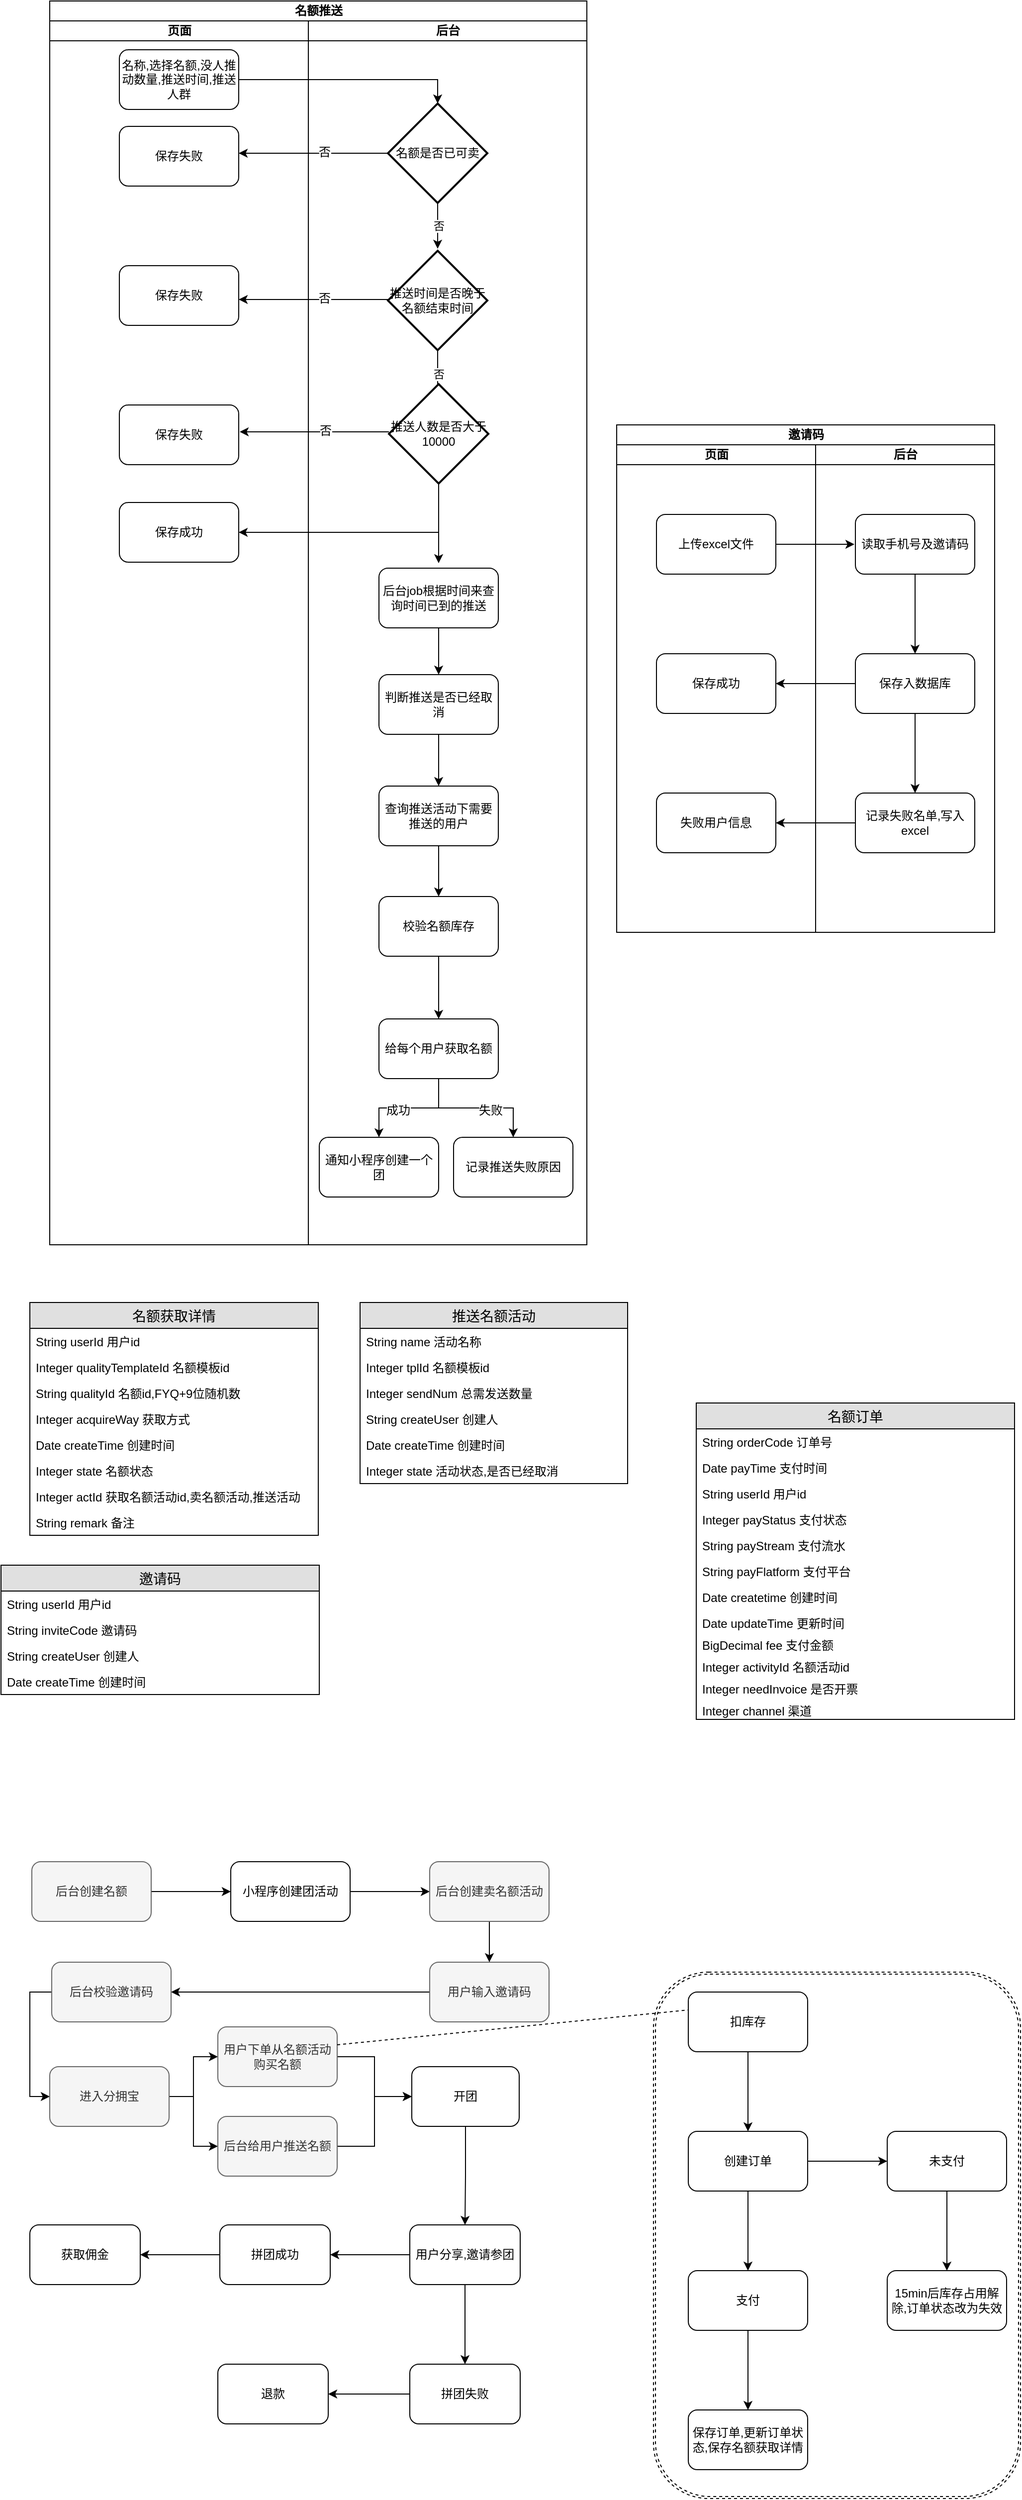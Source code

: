 <mxfile version="10.8.4" type="github"><diagram id="AtNlVmIraOOG0u-lDxDG" name="1"><mxGraphModel dx="2140" dy="921" grid="1" gridSize="10" guides="1" tooltips="1" connect="1" arrows="1" fold="1" page="1" pageScale="1" pageWidth="827" pageHeight="1169" math="0" shadow="0"><root><mxCell id="0"/><mxCell id="1" parent="0"/><mxCell id="t85B3leqG-ow3zHS18mw-20" value="" style="shape=ext;double=1;rounded=1;whiteSpace=wrap;html=1;dashed=1;" vertex="1" parent="1"><mxGeometry x="337" y="2061" width="369" height="529" as="geometry"/></mxCell><mxCell id="OOBTWMKRRxpQE-zu-w4I-24" value="名额推送" style="swimlane;html=1;childLayout=stackLayout;resizeParent=1;resizeParentMax=0;startSize=20;" parent="1" vertex="1"><mxGeometry x="-270" y="80" width="540" height="1250" as="geometry"/></mxCell><mxCell id="OOBTWMKRRxpQE-zu-w4I-25" value="页面" style="swimlane;html=1;startSize=20;" parent="OOBTWMKRRxpQE-zu-w4I-24" vertex="1"><mxGeometry y="20" width="260" height="1230" as="geometry"><mxRectangle y="20" width="60" height="1100" as="alternateBounds"/></mxGeometry></mxCell><mxCell id="OOBTWMKRRxpQE-zu-w4I-28" value="名称,选择名额,没人推动数量,推送时间,推送人群" style="rounded=1;whiteSpace=wrap;html=1;" parent="OOBTWMKRRxpQE-zu-w4I-25" vertex="1"><mxGeometry x="70" y="29" width="120" height="60" as="geometry"/></mxCell><mxCell id="OOBTWMKRRxpQE-zu-w4I-40" value="保存失败" style="rounded=1;whiteSpace=wrap;html=1;" parent="OOBTWMKRRxpQE-zu-w4I-25" vertex="1"><mxGeometry x="70" y="106" width="120" height="60" as="geometry"/></mxCell><mxCell id="OOBTWMKRRxpQE-zu-w4I-45" value="保存失败" style="rounded=1;whiteSpace=wrap;html=1;" parent="OOBTWMKRRxpQE-zu-w4I-25" vertex="1"><mxGeometry x="70" y="246" width="120" height="60" as="geometry"/></mxCell><mxCell id="OOBTWMKRRxpQE-zu-w4I-49" value="保存失败" style="rounded=1;whiteSpace=wrap;html=1;" parent="OOBTWMKRRxpQE-zu-w4I-25" vertex="1"><mxGeometry x="70" y="386" width="120" height="60" as="geometry"/></mxCell><mxCell id="OOBTWMKRRxpQE-zu-w4I-55" value="保存成功" style="rounded=1;whiteSpace=wrap;html=1;" parent="OOBTWMKRRxpQE-zu-w4I-25" vertex="1"><mxGeometry x="70" y="484" width="120" height="60" as="geometry"/></mxCell><mxCell id="OOBTWMKRRxpQE-zu-w4I-26" value="后台" style="swimlane;html=1;startSize=20;" parent="OOBTWMKRRxpQE-zu-w4I-24" vertex="1"><mxGeometry x="260" y="20" width="280" height="1230" as="geometry"><mxRectangle x="60" y="20" width="60" height="1100" as="alternateBounds"/></mxGeometry></mxCell><mxCell id="OOBTWMKRRxpQE-zu-w4I-37" value="名额是否已可卖" style="strokeWidth=2;html=1;shape=mxgraph.flowchart.decision;whiteSpace=wrap;" parent="OOBTWMKRRxpQE-zu-w4I-26" vertex="1"><mxGeometry x="80" y="83" width="100" height="100" as="geometry"/></mxCell><mxCell id="OOBTWMKRRxpQE-zu-w4I-53" value="否" style="edgeStyle=orthogonalEdgeStyle;rounded=0;orthogonalLoop=1;jettySize=auto;html=1;" parent="OOBTWMKRRxpQE-zu-w4I-26" source="OOBTWMKRRxpQE-zu-w4I-44" edge="1"><mxGeometry relative="1" as="geometry"><mxPoint x="130" y="379" as="targetPoint"/></mxGeometry></mxCell><mxCell id="OOBTWMKRRxpQE-zu-w4I-44" value="推送时间是否晚于名额结束时间" style="strokeWidth=2;html=1;shape=mxgraph.flowchart.decision;whiteSpace=wrap;" parent="OOBTWMKRRxpQE-zu-w4I-26" vertex="1"><mxGeometry x="80" y="231" width="100" height="100" as="geometry"/></mxCell><mxCell id="OOBTWMKRRxpQE-zu-w4I-59" value="" style="edgeStyle=orthogonalEdgeStyle;rounded=0;orthogonalLoop=1;jettySize=auto;html=1;" parent="OOBTWMKRRxpQE-zu-w4I-26" source="OOBTWMKRRxpQE-zu-w4I-52" edge="1"><mxGeometry relative="1" as="geometry"><mxPoint x="131" y="545" as="targetPoint"/></mxGeometry></mxCell><mxCell id="OOBTWMKRRxpQE-zu-w4I-52" value="推送人数是否大于10000" style="strokeWidth=2;html=1;shape=mxgraph.flowchart.decision;whiteSpace=wrap;" parent="OOBTWMKRRxpQE-zu-w4I-26" vertex="1"><mxGeometry x="81" y="365" width="100" height="100" as="geometry"/></mxCell><mxCell id="t85B3leqG-ow3zHS18mw-27" value="" style="edgeStyle=none;rounded=0;orthogonalLoop=1;jettySize=auto;html=1;" edge="1" parent="OOBTWMKRRxpQE-zu-w4I-26" source="OOBTWMKRRxpQE-zu-w4I-60" target="t85B3leqG-ow3zHS18mw-26"><mxGeometry relative="1" as="geometry"/></mxCell><mxCell id="OOBTWMKRRxpQE-zu-w4I-60" value="后台job根据时间来查询时间已到的推送" style="rounded=1;whiteSpace=wrap;html=1;" parent="OOBTWMKRRxpQE-zu-w4I-26" vertex="1"><mxGeometry x="71" y="550" width="120" height="60" as="geometry"/></mxCell><mxCell id="t85B3leqG-ow3zHS18mw-28" style="edgeStyle=none;rounded=0;orthogonalLoop=1;jettySize=auto;html=1;exitX=0.5;exitY=1;exitDx=0;exitDy=0;entryX=0.5;entryY=0;entryDx=0;entryDy=0;" edge="1" parent="OOBTWMKRRxpQE-zu-w4I-26" source="t85B3leqG-ow3zHS18mw-26" target="OOBTWMKRRxpQE-zu-w4I-61"><mxGeometry relative="1" as="geometry"/></mxCell><mxCell id="t85B3leqG-ow3zHS18mw-26" value="判断推送是否已经取消" style="rounded=1;whiteSpace=wrap;html=1;" vertex="1" parent="OOBTWMKRRxpQE-zu-w4I-26"><mxGeometry x="71" y="657" width="120" height="60" as="geometry"/></mxCell><mxCell id="OOBTWMKRRxpQE-zu-w4I-64" value="" style="edgeStyle=orthogonalEdgeStyle;rounded=0;orthogonalLoop=1;jettySize=auto;html=1;" parent="OOBTWMKRRxpQE-zu-w4I-26" source="OOBTWMKRRxpQE-zu-w4I-61" target="OOBTWMKRRxpQE-zu-w4I-63" edge="1"><mxGeometry relative="1" as="geometry"/></mxCell><mxCell id="OOBTWMKRRxpQE-zu-w4I-61" value="查询推送活动下需要推送的用户" style="rounded=1;whiteSpace=wrap;html=1;" parent="OOBTWMKRRxpQE-zu-w4I-26" vertex="1"><mxGeometry x="71" y="769" width="120" height="60" as="geometry"/></mxCell><mxCell id="OOBTWMKRRxpQE-zu-w4I-67" value="" style="edgeStyle=orthogonalEdgeStyle;rounded=0;orthogonalLoop=1;jettySize=auto;html=1;" parent="OOBTWMKRRxpQE-zu-w4I-26" source="OOBTWMKRRxpQE-zu-w4I-63" target="OOBTWMKRRxpQE-zu-w4I-66" edge="1"><mxGeometry relative="1" as="geometry"/></mxCell><mxCell id="OOBTWMKRRxpQE-zu-w4I-63" value="校验名额库存" style="rounded=1;whiteSpace=wrap;html=1;" parent="OOBTWMKRRxpQE-zu-w4I-26" vertex="1"><mxGeometry x="71" y="880" width="120" height="60" as="geometry"/></mxCell><mxCell id="IyjiinmMVJNUkv-gjvz_-36" value="" style="edgeStyle=orthogonalEdgeStyle;rounded=0;orthogonalLoop=1;jettySize=auto;html=1;" parent="OOBTWMKRRxpQE-zu-w4I-26" source="OOBTWMKRRxpQE-zu-w4I-66" target="IyjiinmMVJNUkv-gjvz_-35" edge="1"><mxGeometry relative="1" as="geometry"/></mxCell><mxCell id="t85B3leqG-ow3zHS18mw-37" value="成功" style="text;html=1;resizable=0;points=[];align=center;verticalAlign=middle;labelBackgroundColor=#ffffff;" vertex="1" connectable="0" parent="IyjiinmMVJNUkv-gjvz_-36"><mxGeometry x="0.193" y="2" relative="1" as="geometry"><mxPoint as="offset"/></mxGeometry></mxCell><mxCell id="t85B3leqG-ow3zHS18mw-30" value="" style="edgeStyle=orthogonalEdgeStyle;rounded=0;orthogonalLoop=1;jettySize=auto;html=1;" edge="1" parent="OOBTWMKRRxpQE-zu-w4I-26" source="OOBTWMKRRxpQE-zu-w4I-66" target="t85B3leqG-ow3zHS18mw-29"><mxGeometry relative="1" as="geometry"/></mxCell><mxCell id="t85B3leqG-ow3zHS18mw-38" value="失败" style="text;html=1;resizable=0;points=[];align=center;verticalAlign=middle;labelBackgroundColor=#ffffff;" vertex="1" connectable="0" parent="t85B3leqG-ow3zHS18mw-30"><mxGeometry x="0.209" y="-2" relative="1" as="geometry"><mxPoint as="offset"/></mxGeometry></mxCell><mxCell id="OOBTWMKRRxpQE-zu-w4I-66" value="给每个用户获取名额" style="rounded=1;whiteSpace=wrap;html=1;" parent="OOBTWMKRRxpQE-zu-w4I-26" vertex="1"><mxGeometry x="71" y="1003" width="120" height="60" as="geometry"/></mxCell><mxCell id="t85B3leqG-ow3zHS18mw-29" value="记录推送失败原因" style="rounded=1;whiteSpace=wrap;html=1;" vertex="1" parent="OOBTWMKRRxpQE-zu-w4I-26"><mxGeometry x="146" y="1122" width="120" height="60" as="geometry"/></mxCell><mxCell id="IyjiinmMVJNUkv-gjvz_-35" value="通知小程序创建一个团" style="rounded=1;whiteSpace=wrap;html=1;" parent="OOBTWMKRRxpQE-zu-w4I-26" vertex="1"><mxGeometry x="11" y="1122" width="120" height="60" as="geometry"/></mxCell><mxCell id="OOBTWMKRRxpQE-zu-w4I-38" style="edgeStyle=orthogonalEdgeStyle;rounded=0;orthogonalLoop=1;jettySize=auto;html=1;exitX=1;exitY=0.5;exitDx=0;exitDy=0;entryX=0.5;entryY=0;entryDx=0;entryDy=0;entryPerimeter=0;" parent="OOBTWMKRRxpQE-zu-w4I-24" source="OOBTWMKRRxpQE-zu-w4I-28" target="OOBTWMKRRxpQE-zu-w4I-37" edge="1"><mxGeometry relative="1" as="geometry"/></mxCell><mxCell id="OOBTWMKRRxpQE-zu-w4I-57" style="edgeStyle=orthogonalEdgeStyle;rounded=0;orthogonalLoop=1;jettySize=auto;html=1;exitX=0.5;exitY=1;exitDx=0;exitDy=0;exitPerimeter=0;entryX=1;entryY=0.5;entryDx=0;entryDy=0;" parent="OOBTWMKRRxpQE-zu-w4I-24" source="OOBTWMKRRxpQE-zu-w4I-52" target="OOBTWMKRRxpQE-zu-w4I-55" edge="1"><mxGeometry relative="1" as="geometry"/></mxCell><mxCell id="OOBTWMKRRxpQE-zu-w4I-39" style="edgeStyle=orthogonalEdgeStyle;rounded=0;orthogonalLoop=1;jettySize=auto;html=1;exitX=0;exitY=0.5;exitDx=0;exitDy=0;exitPerimeter=0;" parent="1" source="OOBTWMKRRxpQE-zu-w4I-37" edge="1"><mxGeometry relative="1" as="geometry"><mxPoint x="-80" y="233" as="targetPoint"/></mxGeometry></mxCell><mxCell id="OOBTWMKRRxpQE-zu-w4I-41" value="否" style="text;html=1;resizable=0;points=[];align=center;verticalAlign=middle;labelBackgroundColor=#ffffff;" parent="OOBTWMKRRxpQE-zu-w4I-39" vertex="1" connectable="0"><mxGeometry x="-0.147" y="-1" relative="1" as="geometry"><mxPoint as="offset"/></mxGeometry></mxCell><mxCell id="OOBTWMKRRxpQE-zu-w4I-43" value="否" style="edgeStyle=orthogonalEdgeStyle;rounded=0;orthogonalLoop=1;jettySize=auto;html=1;exitX=0.5;exitY=1;exitDx=0;exitDy=0;exitPerimeter=0;" parent="1" source="OOBTWMKRRxpQE-zu-w4I-37" edge="1"><mxGeometry relative="1" as="geometry"><mxPoint x="120" y="329" as="targetPoint"/></mxGeometry></mxCell><mxCell id="OOBTWMKRRxpQE-zu-w4I-47" style="edgeStyle=orthogonalEdgeStyle;rounded=0;orthogonalLoop=1;jettySize=auto;html=1;exitX=0;exitY=0.5;exitDx=0;exitDy=0;exitPerimeter=0;" parent="1" edge="1"><mxGeometry relative="1" as="geometry"><mxPoint x="-80" y="380" as="targetPoint"/><mxPoint x="70" y="380" as="sourcePoint"/></mxGeometry></mxCell><mxCell id="OOBTWMKRRxpQE-zu-w4I-48" value="否" style="text;html=1;resizable=0;points=[];align=center;verticalAlign=middle;labelBackgroundColor=#ffffff;" parent="OOBTWMKRRxpQE-zu-w4I-47" vertex="1" connectable="0"><mxGeometry x="-0.147" y="-1" relative="1" as="geometry"><mxPoint as="offset"/></mxGeometry></mxCell><mxCell id="OOBTWMKRRxpQE-zu-w4I-50" style="edgeStyle=orthogonalEdgeStyle;rounded=0;orthogonalLoop=1;jettySize=auto;html=1;exitX=0;exitY=0.5;exitDx=0;exitDy=0;exitPerimeter=0;" parent="1" edge="1"><mxGeometry relative="1" as="geometry"><mxPoint x="-79" y="513" as="targetPoint"/><mxPoint x="71" y="513" as="sourcePoint"/></mxGeometry></mxCell><mxCell id="OOBTWMKRRxpQE-zu-w4I-51" value="否" style="text;html=1;resizable=0;points=[];align=center;verticalAlign=middle;labelBackgroundColor=#ffffff;" parent="OOBTWMKRRxpQE-zu-w4I-50" vertex="1" connectable="0"><mxGeometry x="-0.147" y="-1" relative="1" as="geometry"><mxPoint as="offset"/></mxGeometry></mxCell><mxCell id="IyjiinmMVJNUkv-gjvz_-21" value="名额获取详情" style="swimlane;fontStyle=0;childLayout=stackLayout;horizontal=1;startSize=26;fillColor=#e0e0e0;horizontalStack=0;resizeParent=1;resizeParentMax=0;resizeLast=0;collapsible=1;marginBottom=0;swimlaneFillColor=#ffffff;align=center;fontSize=14;" parent="1" vertex="1"><mxGeometry x="-290" y="1388" width="290" height="234" as="geometry"><mxRectangle x="-100" y="1990" width="120" height="26" as="alternateBounds"/></mxGeometry></mxCell><mxCell id="IyjiinmMVJNUkv-gjvz_-22" value="String userId 用户id" style="text;strokeColor=none;fillColor=none;spacingLeft=4;spacingRight=4;overflow=hidden;rotatable=0;points=[[0,0.5],[1,0.5]];portConstraint=eastwest;fontSize=12;" parent="IyjiinmMVJNUkv-gjvz_-21" vertex="1"><mxGeometry y="26" width="290" height="26" as="geometry"/></mxCell><mxCell id="IyjiinmMVJNUkv-gjvz_-25" value="Integer qualityTemplateId 名额模板id" style="text;strokeColor=none;fillColor=none;spacingLeft=4;spacingRight=4;overflow=hidden;rotatable=0;points=[[0,0.5],[1,0.5]];portConstraint=eastwest;fontSize=12;" parent="IyjiinmMVJNUkv-gjvz_-21" vertex="1"><mxGeometry y="52" width="290" height="26" as="geometry"/></mxCell><mxCell id="IyjiinmMVJNUkv-gjvz_-26" value="String qualityId 名额id,FYQ+9位随机数" style="text;strokeColor=none;fillColor=none;spacingLeft=4;spacingRight=4;overflow=hidden;rotatable=0;points=[[0,0.5],[1,0.5]];portConstraint=eastwest;fontSize=12;" parent="IyjiinmMVJNUkv-gjvz_-21" vertex="1"><mxGeometry y="78" width="290" height="26" as="geometry"/></mxCell><mxCell id="IyjiinmMVJNUkv-gjvz_-23" value="Integer acquireWay 获取方式" style="text;strokeColor=none;fillColor=none;spacingLeft=4;spacingRight=4;overflow=hidden;rotatable=0;points=[[0,0.5],[1,0.5]];portConstraint=eastwest;fontSize=12;" parent="IyjiinmMVJNUkv-gjvz_-21" vertex="1"><mxGeometry y="104" width="290" height="26" as="geometry"/></mxCell><mxCell id="IyjiinmMVJNUkv-gjvz_-24" value="Date createTime 创建时间" style="text;strokeColor=none;fillColor=none;spacingLeft=4;spacingRight=4;overflow=hidden;rotatable=0;points=[[0,0.5],[1,0.5]];portConstraint=eastwest;fontSize=12;" parent="IyjiinmMVJNUkv-gjvz_-21" vertex="1"><mxGeometry y="130" width="290" height="26" as="geometry"/></mxCell><mxCell id="UJHcuBJDElSL5VVlKI6s-17" value="Integer state 名额状态" style="text;strokeColor=none;fillColor=none;spacingLeft=4;spacingRight=4;overflow=hidden;rotatable=0;points=[[0,0.5],[1,0.5]];portConstraint=eastwest;fontSize=12;" vertex="1" parent="IyjiinmMVJNUkv-gjvz_-21"><mxGeometry y="156" width="290" height="26" as="geometry"/></mxCell><mxCell id="IyjiinmMVJNUkv-gjvz_-34" value="Integer actId 获取名额活动id,卖名额活动,推送活动" style="text;strokeColor=none;fillColor=none;spacingLeft=4;spacingRight=4;overflow=hidden;rotatable=0;points=[[0,0.5],[1,0.5]];portConstraint=eastwest;fontSize=12;" parent="IyjiinmMVJNUkv-gjvz_-21" vertex="1"><mxGeometry y="182" width="290" height="26" as="geometry"/></mxCell><mxCell id="t85B3leqG-ow3zHS18mw-22" value="String remark 备注" style="text;strokeColor=none;fillColor=none;spacingLeft=4;spacingRight=4;overflow=hidden;rotatable=0;points=[[0,0.5],[1,0.5]];portConstraint=eastwest;fontSize=12;" vertex="1" parent="IyjiinmMVJNUkv-gjvz_-21"><mxGeometry y="208" width="290" height="26" as="geometry"/></mxCell><mxCell id="IyjiinmMVJNUkv-gjvz_-27" value="推送名额活动" style="swimlane;fontStyle=0;childLayout=stackLayout;horizontal=1;startSize=26;fillColor=#e0e0e0;horizontalStack=0;resizeParent=1;resizeParentMax=0;resizeLast=0;collapsible=1;marginBottom=0;swimlaneFillColor=#ffffff;align=center;fontSize=14;" parent="1" vertex="1"><mxGeometry x="42" y="1388" width="269" height="182" as="geometry"><mxRectangle x="110" y="1987" width="120" height="26" as="alternateBounds"/></mxGeometry></mxCell><mxCell id="IyjiinmMVJNUkv-gjvz_-28" value="String name 活动名称" style="text;strokeColor=none;fillColor=none;spacingLeft=4;spacingRight=4;overflow=hidden;rotatable=0;points=[[0,0.5],[1,0.5]];portConstraint=eastwest;fontSize=12;" parent="IyjiinmMVJNUkv-gjvz_-27" vertex="1"><mxGeometry y="26" width="269" height="26" as="geometry"/></mxCell><mxCell id="IyjiinmMVJNUkv-gjvz_-29" value="Integer tplId 名额模板id" style="text;strokeColor=none;fillColor=none;spacingLeft=4;spacingRight=4;overflow=hidden;rotatable=0;points=[[0,0.5],[1,0.5]];portConstraint=eastwest;fontSize=12;" parent="IyjiinmMVJNUkv-gjvz_-27" vertex="1"><mxGeometry y="52" width="269" height="26" as="geometry"/></mxCell><mxCell id="IyjiinmMVJNUkv-gjvz_-31" value="Integer sendNum 总需发送数量&#10;" style="text;strokeColor=none;fillColor=none;spacingLeft=4;spacingRight=4;overflow=hidden;rotatable=0;points=[[0,0.5],[1,0.5]];portConstraint=eastwest;fontSize=12;" parent="IyjiinmMVJNUkv-gjvz_-27" vertex="1"><mxGeometry y="78" width="269" height="26" as="geometry"/></mxCell><mxCell id="IyjiinmMVJNUkv-gjvz_-32" value="String createUser 创建人&#10;" style="text;strokeColor=none;fillColor=none;spacingLeft=4;spacingRight=4;overflow=hidden;rotatable=0;points=[[0,0.5],[1,0.5]];portConstraint=eastwest;fontSize=12;" parent="IyjiinmMVJNUkv-gjvz_-27" vertex="1"><mxGeometry y="104" width="269" height="26" as="geometry"/></mxCell><mxCell id="IyjiinmMVJNUkv-gjvz_-33" value="Date createTime 创建时间&#10;" style="text;strokeColor=none;fillColor=none;spacingLeft=4;spacingRight=4;overflow=hidden;rotatable=0;points=[[0,0.5],[1,0.5]];portConstraint=eastwest;fontSize=12;" parent="IyjiinmMVJNUkv-gjvz_-27" vertex="1"><mxGeometry y="130" width="269" height="26" as="geometry"/></mxCell><mxCell id="t85B3leqG-ow3zHS18mw-35" value="Integer state 活动状态,是否已经取消&#10;" style="text;strokeColor=none;fillColor=none;spacingLeft=4;spacingRight=4;overflow=hidden;rotatable=0;points=[[0,0.5],[1,0.5]];portConstraint=eastwest;fontSize=12;" vertex="1" parent="IyjiinmMVJNUkv-gjvz_-27"><mxGeometry y="156" width="269" height="26" as="geometry"/></mxCell><mxCell id="IyjiinmMVJNUkv-gjvz_-38" value="邀请码" style="swimlane;fontStyle=0;childLayout=stackLayout;horizontal=1;startSize=26;fillColor=#e0e0e0;horizontalStack=0;resizeParent=1;resizeParentMax=0;resizeLast=0;collapsible=1;marginBottom=0;swimlaneFillColor=#ffffff;align=center;fontSize=14;" parent="1" vertex="1"><mxGeometry x="-319" y="1652" width="320" height="130" as="geometry"><mxRectangle x="560" y="1990" width="70" height="26" as="alternateBounds"/></mxGeometry></mxCell><mxCell id="IyjiinmMVJNUkv-gjvz_-39" value="String userId 用户id" style="text;strokeColor=none;fillColor=none;spacingLeft=4;spacingRight=4;overflow=hidden;rotatable=0;points=[[0,0.5],[1,0.5]];portConstraint=eastwest;fontSize=12;" parent="IyjiinmMVJNUkv-gjvz_-38" vertex="1"><mxGeometry y="26" width="320" height="26" as="geometry"/></mxCell><mxCell id="IyjiinmMVJNUkv-gjvz_-40" value="String inviteCode 邀请码" style="text;strokeColor=none;fillColor=none;spacingLeft=4;spacingRight=4;overflow=hidden;rotatable=0;points=[[0,0.5],[1,0.5]];portConstraint=eastwest;fontSize=12;" parent="IyjiinmMVJNUkv-gjvz_-38" vertex="1"><mxGeometry y="52" width="320" height="26" as="geometry"/></mxCell><mxCell id="IyjiinmMVJNUkv-gjvz_-41" value="String createUser 创建人&#10;" style="text;strokeColor=none;fillColor=none;spacingLeft=4;spacingRight=4;overflow=hidden;rotatable=0;points=[[0,0.5],[1,0.5]];portConstraint=eastwest;fontSize=12;" parent="IyjiinmMVJNUkv-gjvz_-38" vertex="1"><mxGeometry y="78" width="320" height="26" as="geometry"/></mxCell><mxCell id="IyjiinmMVJNUkv-gjvz_-42" value="Date createTime 创建时间&#10;" style="text;strokeColor=none;fillColor=none;spacingLeft=4;spacingRight=4;overflow=hidden;rotatable=0;points=[[0,0.5],[1,0.5]];portConstraint=eastwest;fontSize=12;" parent="IyjiinmMVJNUkv-gjvz_-38" vertex="1"><mxGeometry y="104" width="320" height="26" as="geometry"/></mxCell><mxCell id="UJHcuBJDElSL5VVlKI6s-15" value="" style="group" vertex="1" connectable="0" parent="1"><mxGeometry x="300" y="506" width="380" height="510" as="geometry"/></mxCell><mxCell id="OOBTWMKRRxpQE-zu-w4I-68" value="邀请码" style="swimlane;html=1;childLayout=stackLayout;resizeParent=1;resizeParentMax=0;startSize=20;" parent="UJHcuBJDElSL5VVlKI6s-15" vertex="1"><mxGeometry width="380" height="510" as="geometry"/></mxCell><mxCell id="OOBTWMKRRxpQE-zu-w4I-69" value="页面" style="swimlane;html=1;startSize=20;" parent="OOBTWMKRRxpQE-zu-w4I-68" vertex="1"><mxGeometry y="20" width="200" height="490" as="geometry"><mxRectangle y="20" width="60" height="490" as="alternateBounds"/></mxGeometry></mxCell><mxCell id="OOBTWMKRRxpQE-zu-w4I-72" value="上传excel文件" style="rounded=1;whiteSpace=wrap;html=1;" parent="OOBTWMKRRxpQE-zu-w4I-69" vertex="1"><mxGeometry x="40" y="70" width="120" height="60" as="geometry"/></mxCell><mxCell id="OOBTWMKRRxpQE-zu-w4I-77" value="" style="edgeStyle=orthogonalEdgeStyle;rounded=0;orthogonalLoop=1;jettySize=auto;html=1;" parent="OOBTWMKRRxpQE-zu-w4I-69" source="OOBTWMKRRxpQE-zu-w4I-75" target="OOBTWMKRRxpQE-zu-w4I-76" edge="1"><mxGeometry relative="1" as="geometry"/></mxCell><mxCell id="OOBTWMKRRxpQE-zu-w4I-75" value="读取手机号及邀请码" style="rounded=1;whiteSpace=wrap;html=1;" parent="OOBTWMKRRxpQE-zu-w4I-69" vertex="1"><mxGeometry x="240" y="70" width="120" height="60" as="geometry"/></mxCell><mxCell id="OOBTWMKRRxpQE-zu-w4I-79" value="" style="edgeStyle=orthogonalEdgeStyle;rounded=0;orthogonalLoop=1;jettySize=auto;html=1;" parent="OOBTWMKRRxpQE-zu-w4I-69" source="OOBTWMKRRxpQE-zu-w4I-76" target="OOBTWMKRRxpQE-zu-w4I-78" edge="1"><mxGeometry relative="1" as="geometry"/></mxCell><mxCell id="OOBTWMKRRxpQE-zu-w4I-81" value="" style="edgeStyle=orthogonalEdgeStyle;rounded=0;orthogonalLoop=1;jettySize=auto;html=1;" parent="OOBTWMKRRxpQE-zu-w4I-69" source="OOBTWMKRRxpQE-zu-w4I-76" target="OOBTWMKRRxpQE-zu-w4I-80" edge="1"><mxGeometry relative="1" as="geometry"/></mxCell><mxCell id="OOBTWMKRRxpQE-zu-w4I-76" value="保存入数据库" style="rounded=1;whiteSpace=wrap;html=1;" parent="OOBTWMKRRxpQE-zu-w4I-69" vertex="1"><mxGeometry x="240" y="210" width="120" height="60" as="geometry"/></mxCell><mxCell id="OOBTWMKRRxpQE-zu-w4I-83" value="" style="edgeStyle=orthogonalEdgeStyle;rounded=0;orthogonalLoop=1;jettySize=auto;html=1;" parent="OOBTWMKRRxpQE-zu-w4I-69" source="OOBTWMKRRxpQE-zu-w4I-80" target="OOBTWMKRRxpQE-zu-w4I-82" edge="1"><mxGeometry relative="1" as="geometry"/></mxCell><mxCell id="OOBTWMKRRxpQE-zu-w4I-80" value="记录失败名单,写入excel" style="rounded=1;whiteSpace=wrap;html=1;" parent="OOBTWMKRRxpQE-zu-w4I-69" vertex="1"><mxGeometry x="240" y="350" width="120" height="60" as="geometry"/></mxCell><mxCell id="OOBTWMKRRxpQE-zu-w4I-82" value="失败用户信息" style="rounded=1;whiteSpace=wrap;html=1;" parent="OOBTWMKRRxpQE-zu-w4I-69" vertex="1"><mxGeometry x="40" y="350" width="120" height="60" as="geometry"/></mxCell><mxCell id="OOBTWMKRRxpQE-zu-w4I-78" value="保存成功" style="rounded=1;whiteSpace=wrap;html=1;" parent="OOBTWMKRRxpQE-zu-w4I-69" vertex="1"><mxGeometry x="40" y="210" width="120" height="60" as="geometry"/></mxCell><mxCell id="OOBTWMKRRxpQE-zu-w4I-70" value="后台" style="swimlane;html=1;startSize=20;" parent="OOBTWMKRRxpQE-zu-w4I-68" vertex="1"><mxGeometry x="200" y="20" width="180" height="490" as="geometry"><mxRectangle x="60" y="20" width="60" height="490" as="alternateBounds"/></mxGeometry></mxCell><mxCell id="OOBTWMKRRxpQE-zu-w4I-74" style="edgeStyle=orthogonalEdgeStyle;rounded=0;orthogonalLoop=1;jettySize=auto;html=1;exitX=1;exitY=0.5;exitDx=0;exitDy=0;" parent="UJHcuBJDElSL5VVlKI6s-15" source="OOBTWMKRRxpQE-zu-w4I-72" edge="1"><mxGeometry relative="1" as="geometry"><mxPoint x="239" y="120" as="targetPoint"/></mxGeometry></mxCell><mxCell id="UJHcuBJDElSL5VVlKI6s-23" value="" style="edgeStyle=orthogonalEdgeStyle;rounded=0;orthogonalLoop=1;jettySize=auto;html=1;" edge="1" parent="1" source="UJHcuBJDElSL5VVlKI6s-18" target="UJHcuBJDElSL5VVlKI6s-22"><mxGeometry relative="1" as="geometry"/></mxCell><mxCell id="UJHcuBJDElSL5VVlKI6s-18" value="用户输入邀请码" style="rounded=1;whiteSpace=wrap;html=1;fillColor=#f5f5f5;strokeColor=#666666;fontColor=#333333;" vertex="1" parent="1"><mxGeometry x="112" y="2051" width="120" height="60" as="geometry"/></mxCell><mxCell id="UJHcuBJDElSL5VVlKI6s-60" style="edgeStyle=orthogonalEdgeStyle;rounded=0;orthogonalLoop=1;jettySize=auto;html=1;exitX=0;exitY=0.5;exitDx=0;exitDy=0;entryX=0;entryY=0.5;entryDx=0;entryDy=0;" edge="1" parent="1" source="UJHcuBJDElSL5VVlKI6s-22" target="UJHcuBJDElSL5VVlKI6s-24"><mxGeometry relative="1" as="geometry"/></mxCell><mxCell id="UJHcuBJDElSL5VVlKI6s-22" value="后台校验邀请码" style="rounded=1;whiteSpace=wrap;html=1;fillColor=#f5f5f5;strokeColor=#666666;fontColor=#333333;" vertex="1" parent="1"><mxGeometry x="-268" y="2051" width="120" height="60" as="geometry"/></mxCell><mxCell id="UJHcuBJDElSL5VVlKI6s-44" style="edgeStyle=orthogonalEdgeStyle;rounded=0;orthogonalLoop=1;jettySize=auto;html=1;exitX=1;exitY=0.5;exitDx=0;exitDy=0;entryX=0;entryY=0.5;entryDx=0;entryDy=0;" edge="1" parent="1" source="UJHcuBJDElSL5VVlKI6s-24" target="UJHcuBJDElSL5VVlKI6s-31"><mxGeometry relative="1" as="geometry"/></mxCell><mxCell id="UJHcuBJDElSL5VVlKI6s-45" style="edgeStyle=orthogonalEdgeStyle;rounded=0;orthogonalLoop=1;jettySize=auto;html=1;exitX=1;exitY=0.5;exitDx=0;exitDy=0;entryX=0;entryY=0.5;entryDx=0;entryDy=0;" edge="1" parent="1" source="UJHcuBJDElSL5VVlKI6s-24" target="UJHcuBJDElSL5VVlKI6s-35"><mxGeometry relative="1" as="geometry"/></mxCell><mxCell id="UJHcuBJDElSL5VVlKI6s-24" value="进入分拥宝" style="rounded=1;whiteSpace=wrap;html=1;fillColor=#f5f5f5;strokeColor=#666666;fontColor=#333333;" vertex="1" parent="1"><mxGeometry x="-270" y="2156" width="120" height="60" as="geometry"/></mxCell><mxCell id="UJHcuBJDElSL5VVlKI6s-28" value="" style="edgeStyle=orthogonalEdgeStyle;rounded=0;orthogonalLoop=1;jettySize=auto;html=1;" edge="1" parent="1" source="UJHcuBJDElSL5VVlKI6s-26" target="UJHcuBJDElSL5VVlKI6s-27"><mxGeometry relative="1" as="geometry"/></mxCell><mxCell id="UJHcuBJDElSL5VVlKI6s-26" value="后台创建名额" style="rounded=1;whiteSpace=wrap;html=1;fillColor=#f5f5f5;strokeColor=#666666;fontColor=#333333;" vertex="1" parent="1"><mxGeometry x="-288" y="1950" width="120" height="60" as="geometry"/></mxCell><mxCell id="UJHcuBJDElSL5VVlKI6s-30" value="" style="edgeStyle=orthogonalEdgeStyle;rounded=0;orthogonalLoop=1;jettySize=auto;html=1;" edge="1" parent="1" source="UJHcuBJDElSL5VVlKI6s-27" target="UJHcuBJDElSL5VVlKI6s-29"><mxGeometry relative="1" as="geometry"/></mxCell><mxCell id="UJHcuBJDElSL5VVlKI6s-27" value="小程序创建团活动" style="rounded=1;whiteSpace=wrap;html=1;" vertex="1" parent="1"><mxGeometry x="-88" y="1950" width="120" height="60" as="geometry"/></mxCell><mxCell id="t85B3leqG-ow3zHS18mw-36" style="edgeStyle=orthogonalEdgeStyle;rounded=0;orthogonalLoop=1;jettySize=auto;html=1;exitX=0.5;exitY=1;exitDx=0;exitDy=0;entryX=0.5;entryY=0;entryDx=0;entryDy=0;" edge="1" parent="1" source="UJHcuBJDElSL5VVlKI6s-29" target="UJHcuBJDElSL5VVlKI6s-18"><mxGeometry relative="1" as="geometry"/></mxCell><mxCell id="UJHcuBJDElSL5VVlKI6s-29" value="后台创建卖名额活动" style="rounded=1;whiteSpace=wrap;html=1;fillColor=#f5f5f5;strokeColor=#666666;fontColor=#333333;" vertex="1" parent="1"><mxGeometry x="112" y="1950" width="120" height="60" as="geometry"/></mxCell><mxCell id="UJHcuBJDElSL5VVlKI6s-34" value="" style="edgeStyle=orthogonalEdgeStyle;rounded=0;orthogonalLoop=1;jettySize=auto;html=1;" edge="1" parent="1" source="UJHcuBJDElSL5VVlKI6s-31" target="UJHcuBJDElSL5VVlKI6s-33"><mxGeometry relative="1" as="geometry"/></mxCell><mxCell id="UJHcuBJDElSL5VVlKI6s-31" value="用户下单从名额活动购买名额" style="rounded=1;whiteSpace=wrap;html=1;fillColor=#f5f5f5;strokeColor=#666666;fontColor=#333333;" vertex="1" parent="1"><mxGeometry x="-101" y="2116" width="120" height="60" as="geometry"/></mxCell><mxCell id="UJHcuBJDElSL5VVlKI6s-50" value="" style="edgeStyle=orthogonalEdgeStyle;rounded=0;orthogonalLoop=1;jettySize=auto;html=1;" edge="1" parent="1" source="UJHcuBJDElSL5VVlKI6s-33" target="UJHcuBJDElSL5VVlKI6s-49"><mxGeometry relative="1" as="geometry"/></mxCell><mxCell id="UJHcuBJDElSL5VVlKI6s-33" value="开团" style="rounded=1;whiteSpace=wrap;html=1;" vertex="1" parent="1"><mxGeometry x="94" y="2156" width="108" height="60" as="geometry"/></mxCell><mxCell id="UJHcuBJDElSL5VVlKI6s-52" value="" style="edgeStyle=orthogonalEdgeStyle;rounded=0;orthogonalLoop=1;jettySize=auto;html=1;" edge="1" parent="1" source="UJHcuBJDElSL5VVlKI6s-49" target="UJHcuBJDElSL5VVlKI6s-51"><mxGeometry relative="1" as="geometry"/></mxCell><mxCell id="UJHcuBJDElSL5VVlKI6s-54" value="" style="edgeStyle=orthogonalEdgeStyle;rounded=0;orthogonalLoop=1;jettySize=auto;html=1;" edge="1" parent="1" source="UJHcuBJDElSL5VVlKI6s-49" target="UJHcuBJDElSL5VVlKI6s-53"><mxGeometry relative="1" as="geometry"/></mxCell><mxCell id="UJHcuBJDElSL5VVlKI6s-49" value="用户分享,邀请参团" style="rounded=1;whiteSpace=wrap;html=1;" vertex="1" parent="1"><mxGeometry x="92" y="2315" width="111" height="60" as="geometry"/></mxCell><mxCell id="UJHcuBJDElSL5VVlKI6s-56" value="" style="edgeStyle=orthogonalEdgeStyle;rounded=0;orthogonalLoop=1;jettySize=auto;html=1;" edge="1" parent="1" source="UJHcuBJDElSL5VVlKI6s-53" target="UJHcuBJDElSL5VVlKI6s-55"><mxGeometry relative="1" as="geometry"/></mxCell><mxCell id="UJHcuBJDElSL5VVlKI6s-53" value="拼团失败" style="rounded=1;whiteSpace=wrap;html=1;" vertex="1" parent="1"><mxGeometry x="92" y="2455" width="111" height="60" as="geometry"/></mxCell><mxCell id="UJHcuBJDElSL5VVlKI6s-55" value="退款" style="rounded=1;whiteSpace=wrap;html=1;" vertex="1" parent="1"><mxGeometry x="-101" y="2455" width="111" height="60" as="geometry"/></mxCell><mxCell id="UJHcuBJDElSL5VVlKI6s-58" value="" style="edgeStyle=orthogonalEdgeStyle;rounded=0;orthogonalLoop=1;jettySize=auto;html=1;" edge="1" parent="1" source="UJHcuBJDElSL5VVlKI6s-51" target="UJHcuBJDElSL5VVlKI6s-57"><mxGeometry relative="1" as="geometry"/></mxCell><mxCell id="UJHcuBJDElSL5VVlKI6s-51" value="拼团成功" style="rounded=1;whiteSpace=wrap;html=1;" vertex="1" parent="1"><mxGeometry x="-99" y="2315" width="111" height="60" as="geometry"/></mxCell><mxCell id="UJHcuBJDElSL5VVlKI6s-57" value="获取佣金" style="rounded=1;whiteSpace=wrap;html=1;" vertex="1" parent="1"><mxGeometry x="-290" y="2315" width="111" height="60" as="geometry"/></mxCell><mxCell id="UJHcuBJDElSL5VVlKI6s-36" style="edgeStyle=orthogonalEdgeStyle;rounded=0;orthogonalLoop=1;jettySize=auto;html=1;exitX=1;exitY=0.5;exitDx=0;exitDy=0;entryX=0;entryY=0.5;entryDx=0;entryDy=0;" edge="1" parent="1" source="UJHcuBJDElSL5VVlKI6s-35" target="UJHcuBJDElSL5VVlKI6s-33"><mxGeometry relative="1" as="geometry"/></mxCell><mxCell id="UJHcuBJDElSL5VVlKI6s-35" value="后台给用户推送名额" style="rounded=1;whiteSpace=wrap;html=1;fillColor=#f5f5f5;strokeColor=#666666;fontColor=#333333;" vertex="1" parent="1"><mxGeometry x="-101" y="2206" width="120" height="60" as="geometry"/></mxCell><mxCell id="UJHcuBJDElSL5VVlKI6s-61" value="名额订单" style="swimlane;fontStyle=0;childLayout=stackLayout;horizontal=1;startSize=26;fillColor=#e0e0e0;horizontalStack=0;resizeParent=1;resizeParentMax=0;resizeLast=0;collapsible=1;marginBottom=0;swimlaneFillColor=#ffffff;align=center;fontSize=14;" vertex="1" parent="1"><mxGeometry x="380" y="1489" width="320" height="318" as="geometry"><mxRectangle x="-210" y="2954" width="60" height="26" as="alternateBounds"/></mxGeometry></mxCell><mxCell id="UJHcuBJDElSL5VVlKI6s-62" value="String orderCode 订单号" style="text;strokeColor=none;fillColor=none;spacingLeft=4;spacingRight=4;overflow=hidden;rotatable=0;points=[[0,0.5],[1,0.5]];portConstraint=eastwest;fontSize=12;" vertex="1" parent="UJHcuBJDElSL5VVlKI6s-61"><mxGeometry y="26" width="320" height="26" as="geometry"/></mxCell><mxCell id="UJHcuBJDElSL5VVlKI6s-63" value="Date payTime 支付时间&#10;" style="text;strokeColor=none;fillColor=none;spacingLeft=4;spacingRight=4;overflow=hidden;rotatable=0;points=[[0,0.5],[1,0.5]];portConstraint=eastwest;fontSize=12;" vertex="1" parent="UJHcuBJDElSL5VVlKI6s-61"><mxGeometry y="52" width="320" height="26" as="geometry"/></mxCell><mxCell id="UJHcuBJDElSL5VVlKI6s-65" value="String userId 用户id" style="text;strokeColor=none;fillColor=none;spacingLeft=4;spacingRight=4;overflow=hidden;rotatable=0;points=[[0,0.5],[1,0.5]];portConstraint=eastwest;fontSize=12;" vertex="1" parent="UJHcuBJDElSL5VVlKI6s-61"><mxGeometry y="78" width="320" height="26" as="geometry"/></mxCell><mxCell id="UJHcuBJDElSL5VVlKI6s-64" value="Integer payStatus 支付状态" style="text;strokeColor=none;fillColor=none;spacingLeft=4;spacingRight=4;overflow=hidden;rotatable=0;points=[[0,0.5],[1,0.5]];portConstraint=eastwest;fontSize=12;" vertex="1" parent="UJHcuBJDElSL5VVlKI6s-61"><mxGeometry y="104" width="320" height="26" as="geometry"/></mxCell><mxCell id="UJHcuBJDElSL5VVlKI6s-66" value="String payStream 支付流水" style="text;strokeColor=none;fillColor=none;spacingLeft=4;spacingRight=4;overflow=hidden;rotatable=0;points=[[0,0.5],[1,0.5]];portConstraint=eastwest;fontSize=12;" vertex="1" parent="UJHcuBJDElSL5VVlKI6s-61"><mxGeometry y="130" width="320" height="26" as="geometry"/></mxCell><mxCell id="UJHcuBJDElSL5VVlKI6s-67" value="String payFlatform 支付平台" style="text;strokeColor=none;fillColor=none;spacingLeft=4;spacingRight=4;overflow=hidden;rotatable=0;points=[[0,0.5],[1,0.5]];portConstraint=eastwest;fontSize=12;" vertex="1" parent="UJHcuBJDElSL5VVlKI6s-61"><mxGeometry y="156" width="320" height="26" as="geometry"/></mxCell><mxCell id="UJHcuBJDElSL5VVlKI6s-68" value="Date createtime 创建时间&#10;&#10;" style="text;strokeColor=none;fillColor=none;spacingLeft=4;spacingRight=4;overflow=hidden;rotatable=0;points=[[0,0.5],[1,0.5]];portConstraint=eastwest;fontSize=12;" vertex="1" parent="UJHcuBJDElSL5VVlKI6s-61"><mxGeometry y="182" width="320" height="26" as="geometry"/></mxCell><mxCell id="UJHcuBJDElSL5VVlKI6s-69" value="Date updateTime 更新时间&#10;" style="text;strokeColor=none;fillColor=none;spacingLeft=4;spacingRight=4;overflow=hidden;rotatable=0;points=[[0,0.5],[1,0.5]];portConstraint=eastwest;fontSize=12;" vertex="1" parent="UJHcuBJDElSL5VVlKI6s-61"><mxGeometry y="208" width="320" height="22" as="geometry"/></mxCell><mxCell id="UJHcuBJDElSL5VVlKI6s-70" value="BigDecimal fee 支付金额&#10;" style="text;strokeColor=none;fillColor=none;spacingLeft=4;spacingRight=4;overflow=hidden;rotatable=0;points=[[0,0.5],[1,0.5]];portConstraint=eastwest;fontSize=12;" vertex="1" parent="UJHcuBJDElSL5VVlKI6s-61"><mxGeometry y="230" width="320" height="22" as="geometry"/></mxCell><mxCell id="UJHcuBJDElSL5VVlKI6s-71" value="Integer activityId 名额活动id&#10;" style="text;strokeColor=none;fillColor=none;spacingLeft=4;spacingRight=4;overflow=hidden;rotatable=0;points=[[0,0.5],[1,0.5]];portConstraint=eastwest;fontSize=12;" vertex="1" parent="UJHcuBJDElSL5VVlKI6s-61"><mxGeometry y="252" width="320" height="22" as="geometry"/></mxCell><mxCell id="UJHcuBJDElSL5VVlKI6s-72" value="Integer needInvoice 是否开票 &#10;" style="text;strokeColor=none;fillColor=none;spacingLeft=4;spacingRight=4;overflow=hidden;rotatable=0;points=[[0,0.5],[1,0.5]];portConstraint=eastwest;fontSize=12;" vertex="1" parent="UJHcuBJDElSL5VVlKI6s-61"><mxGeometry y="274" width="320" height="22" as="geometry"/></mxCell><mxCell id="t85B3leqG-ow3zHS18mw-21" value="Integer channel 渠道&#10;" style="text;strokeColor=none;fillColor=none;spacingLeft=4;spacingRight=4;overflow=hidden;rotatable=0;points=[[0,0.5],[1,0.5]];portConstraint=eastwest;fontSize=12;" vertex="1" parent="UJHcuBJDElSL5VVlKI6s-61"><mxGeometry y="296" width="320" height="22" as="geometry"/></mxCell><mxCell id="t85B3leqG-ow3zHS18mw-8" value="" style="edgeStyle=none;rounded=0;orthogonalLoop=1;jettySize=auto;html=1;" edge="1" parent="1" source="t85B3leqG-ow3zHS18mw-6" target="t85B3leqG-ow3zHS18mw-7"><mxGeometry relative="1" as="geometry"/></mxCell><mxCell id="t85B3leqG-ow3zHS18mw-6" value="扣库存" style="rounded=1;whiteSpace=wrap;html=1;" vertex="1" parent="1"><mxGeometry x="372" y="2081" width="120" height="60" as="geometry"/></mxCell><mxCell id="t85B3leqG-ow3zHS18mw-10" value="" style="edgeStyle=none;rounded=0;orthogonalLoop=1;jettySize=auto;html=1;" edge="1" parent="1" source="t85B3leqG-ow3zHS18mw-7" target="t85B3leqG-ow3zHS18mw-9"><mxGeometry relative="1" as="geometry"/></mxCell><mxCell id="t85B3leqG-ow3zHS18mw-14" value="" style="edgeStyle=none;rounded=0;orthogonalLoop=1;jettySize=auto;html=1;" edge="1" parent="1" source="t85B3leqG-ow3zHS18mw-7" target="t85B3leqG-ow3zHS18mw-13"><mxGeometry relative="1" as="geometry"/></mxCell><mxCell id="t85B3leqG-ow3zHS18mw-7" value="创建订单" style="rounded=1;whiteSpace=wrap;html=1;" vertex="1" parent="1"><mxGeometry x="372" y="2221" width="120" height="60" as="geometry"/></mxCell><mxCell id="t85B3leqG-ow3zHS18mw-16" value="" style="edgeStyle=none;rounded=0;orthogonalLoop=1;jettySize=auto;html=1;" edge="1" parent="1" source="t85B3leqG-ow3zHS18mw-13" target="t85B3leqG-ow3zHS18mw-15"><mxGeometry relative="1" as="geometry"/></mxCell><mxCell id="t85B3leqG-ow3zHS18mw-13" value="未支付" style="rounded=1;whiteSpace=wrap;html=1;" vertex="1" parent="1"><mxGeometry x="572" y="2221" width="120" height="60" as="geometry"/></mxCell><mxCell id="t85B3leqG-ow3zHS18mw-15" value="15min后库存占用解除,订单状态改为失效" style="rounded=1;whiteSpace=wrap;html=1;" vertex="1" parent="1"><mxGeometry x="572" y="2361" width="120" height="60" as="geometry"/></mxCell><mxCell id="t85B3leqG-ow3zHS18mw-12" value="" style="edgeStyle=none;rounded=0;orthogonalLoop=1;jettySize=auto;html=1;" edge="1" parent="1" source="t85B3leqG-ow3zHS18mw-9" target="t85B3leqG-ow3zHS18mw-11"><mxGeometry relative="1" as="geometry"/></mxCell><mxCell id="t85B3leqG-ow3zHS18mw-9" value="支付" style="rounded=1;whiteSpace=wrap;html=1;" vertex="1" parent="1"><mxGeometry x="372" y="2361" width="120" height="60" as="geometry"/></mxCell><mxCell id="t85B3leqG-ow3zHS18mw-11" value="保存订单,更新订单状态,保存名额获取详情" style="rounded=1;whiteSpace=wrap;html=1;" vertex="1" parent="1"><mxGeometry x="372" y="2501" width="120" height="60" as="geometry"/></mxCell><mxCell id="t85B3leqG-ow3zHS18mw-19" value="" style="endArrow=none;dashed=1;html=1;entryX=0;entryY=0.5;entryDx=0;entryDy=0;" edge="1" parent="1"><mxGeometry width="50" height="50" relative="1" as="geometry"><mxPoint x="19" y="2134" as="sourcePoint"/><mxPoint x="372" y="2099" as="targetPoint"/></mxGeometry></mxCell></root></mxGraphModel></diagram><diagram id="YgH-gTN79enHz1gSWvR1" name="第 2 页"><mxGraphModel dx="1634" dy="921" grid="1" gridSize="10" guides="1" tooltips="1" connect="1" arrows="1" fold="1" page="1" pageScale="1" pageWidth="827" pageHeight="1169" math="0" shadow="0"><root><mxCell id="p1DofXMIMuYQ_Tv2Exj3-0"/><mxCell id="p1DofXMIMuYQ_Tv2Exj3-1" parent="p1DofXMIMuYQ_Tv2Exj3-0"/></root></mxGraphModel></diagram></mxfile>